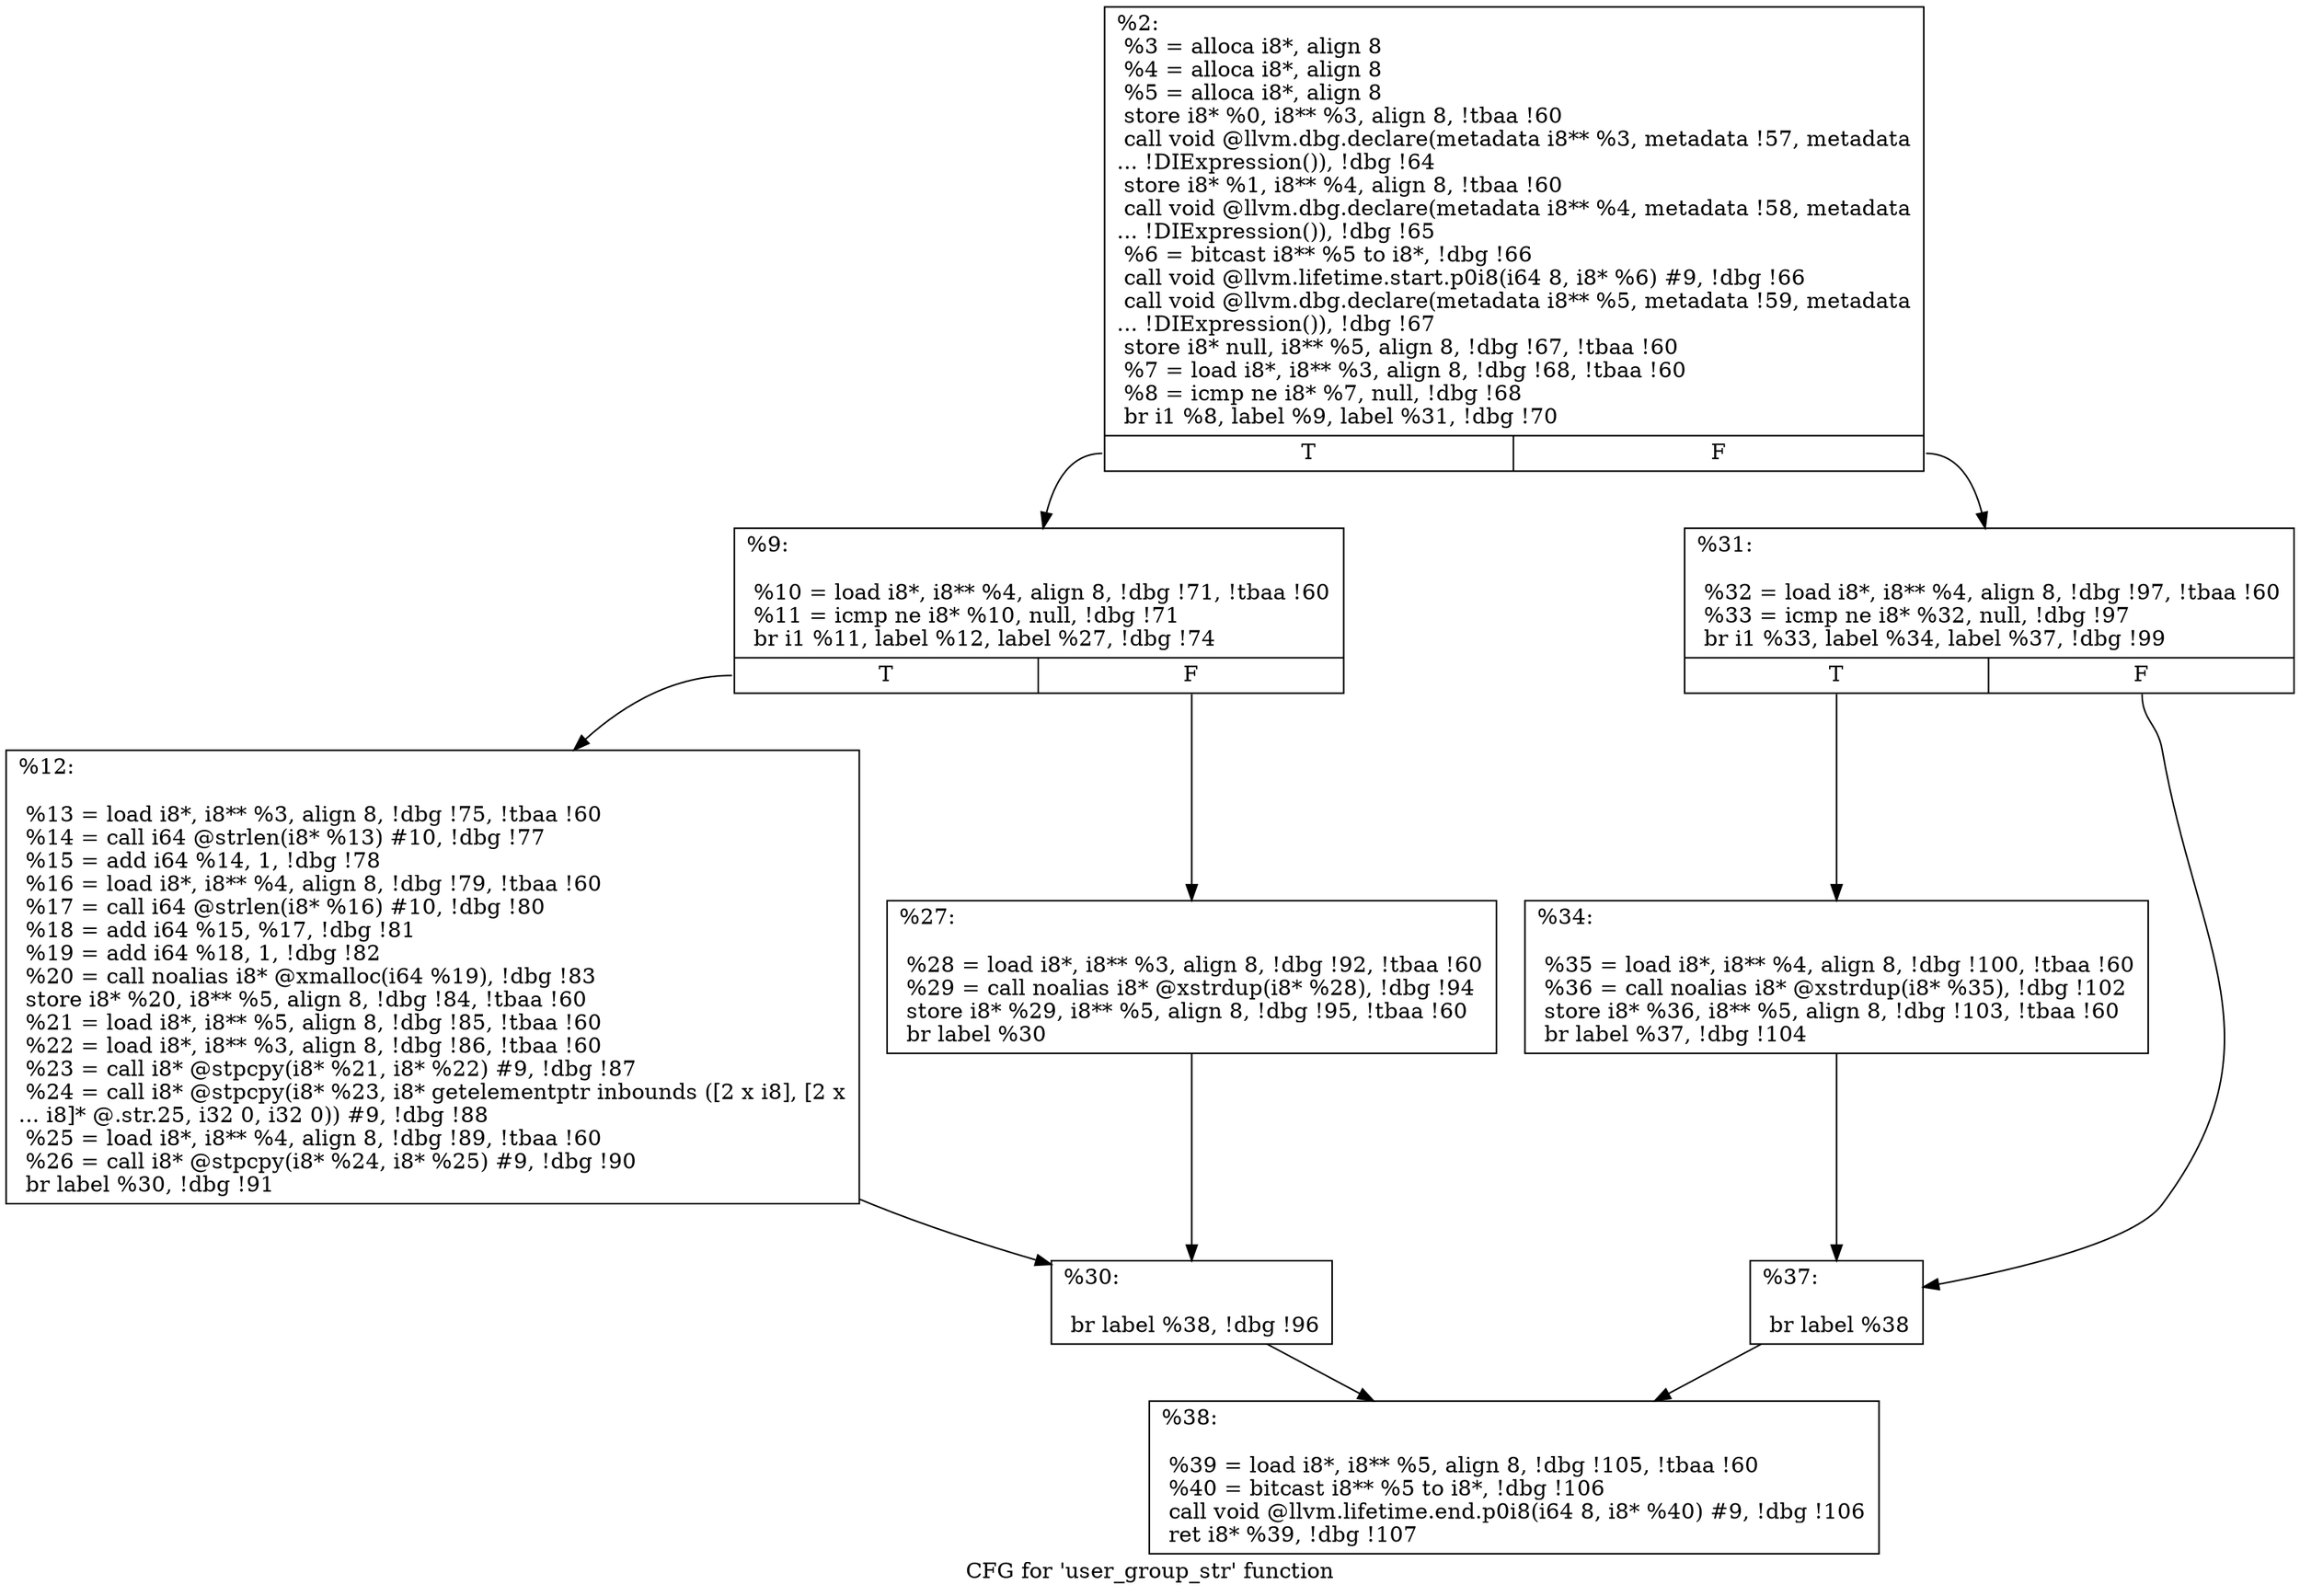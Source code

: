 digraph "CFG for 'user_group_str' function" {
	label="CFG for 'user_group_str' function";

	Node0x146fb40 [shape=record,label="{%2:\l  %3 = alloca i8*, align 8\l  %4 = alloca i8*, align 8\l  %5 = alloca i8*, align 8\l  store i8* %0, i8** %3, align 8, !tbaa !60\l  call void @llvm.dbg.declare(metadata i8** %3, metadata !57, metadata\l... !DIExpression()), !dbg !64\l  store i8* %1, i8** %4, align 8, !tbaa !60\l  call void @llvm.dbg.declare(metadata i8** %4, metadata !58, metadata\l... !DIExpression()), !dbg !65\l  %6 = bitcast i8** %5 to i8*, !dbg !66\l  call void @llvm.lifetime.start.p0i8(i64 8, i8* %6) #9, !dbg !66\l  call void @llvm.dbg.declare(metadata i8** %5, metadata !59, metadata\l... !DIExpression()), !dbg !67\l  store i8* null, i8** %5, align 8, !dbg !67, !tbaa !60\l  %7 = load i8*, i8** %3, align 8, !dbg !68, !tbaa !60\l  %8 = icmp ne i8* %7, null, !dbg !68\l  br i1 %8, label %9, label %31, !dbg !70\l|{<s0>T|<s1>F}}"];
	Node0x146fb40:s0 -> Node0x146fb90;
	Node0x146fb40:s1 -> Node0x146fcd0;
	Node0x146fb90 [shape=record,label="{%9:\l\l  %10 = load i8*, i8** %4, align 8, !dbg !71, !tbaa !60\l  %11 = icmp ne i8* %10, null, !dbg !71\l  br i1 %11, label %12, label %27, !dbg !74\l|{<s0>T|<s1>F}}"];
	Node0x146fb90:s0 -> Node0x146fbe0;
	Node0x146fb90:s1 -> Node0x146fc30;
	Node0x146fbe0 [shape=record,label="{%12:\l\l  %13 = load i8*, i8** %3, align 8, !dbg !75, !tbaa !60\l  %14 = call i64 @strlen(i8* %13) #10, !dbg !77\l  %15 = add i64 %14, 1, !dbg !78\l  %16 = load i8*, i8** %4, align 8, !dbg !79, !tbaa !60\l  %17 = call i64 @strlen(i8* %16) #10, !dbg !80\l  %18 = add i64 %15, %17, !dbg !81\l  %19 = add i64 %18, 1, !dbg !82\l  %20 = call noalias i8* @xmalloc(i64 %19), !dbg !83\l  store i8* %20, i8** %5, align 8, !dbg !84, !tbaa !60\l  %21 = load i8*, i8** %5, align 8, !dbg !85, !tbaa !60\l  %22 = load i8*, i8** %3, align 8, !dbg !86, !tbaa !60\l  %23 = call i8* @stpcpy(i8* %21, i8* %22) #9, !dbg !87\l  %24 = call i8* @stpcpy(i8* %23, i8* getelementptr inbounds ([2 x i8], [2 x\l... i8]* @.str.25, i32 0, i32 0)) #9, !dbg !88\l  %25 = load i8*, i8** %4, align 8, !dbg !89, !tbaa !60\l  %26 = call i8* @stpcpy(i8* %24, i8* %25) #9, !dbg !90\l  br label %30, !dbg !91\l}"];
	Node0x146fbe0 -> Node0x146fc80;
	Node0x146fc30 [shape=record,label="{%27:\l\l  %28 = load i8*, i8** %3, align 8, !dbg !92, !tbaa !60\l  %29 = call noalias i8* @xstrdup(i8* %28), !dbg !94\l  store i8* %29, i8** %5, align 8, !dbg !95, !tbaa !60\l  br label %30\l}"];
	Node0x146fc30 -> Node0x146fc80;
	Node0x146fc80 [shape=record,label="{%30:\l\l  br label %38, !dbg !96\l}"];
	Node0x146fc80 -> Node0x146fdc0;
	Node0x146fcd0 [shape=record,label="{%31:\l\l  %32 = load i8*, i8** %4, align 8, !dbg !97, !tbaa !60\l  %33 = icmp ne i8* %32, null, !dbg !97\l  br i1 %33, label %34, label %37, !dbg !99\l|{<s0>T|<s1>F}}"];
	Node0x146fcd0:s0 -> Node0x146fd20;
	Node0x146fcd0:s1 -> Node0x146fd70;
	Node0x146fd20 [shape=record,label="{%34:\l\l  %35 = load i8*, i8** %4, align 8, !dbg !100, !tbaa !60\l  %36 = call noalias i8* @xstrdup(i8* %35), !dbg !102\l  store i8* %36, i8** %5, align 8, !dbg !103, !tbaa !60\l  br label %37, !dbg !104\l}"];
	Node0x146fd20 -> Node0x146fd70;
	Node0x146fd70 [shape=record,label="{%37:\l\l  br label %38\l}"];
	Node0x146fd70 -> Node0x146fdc0;
	Node0x146fdc0 [shape=record,label="{%38:\l\l  %39 = load i8*, i8** %5, align 8, !dbg !105, !tbaa !60\l  %40 = bitcast i8** %5 to i8*, !dbg !106\l  call void @llvm.lifetime.end.p0i8(i64 8, i8* %40) #9, !dbg !106\l  ret i8* %39, !dbg !107\l}"];
}
